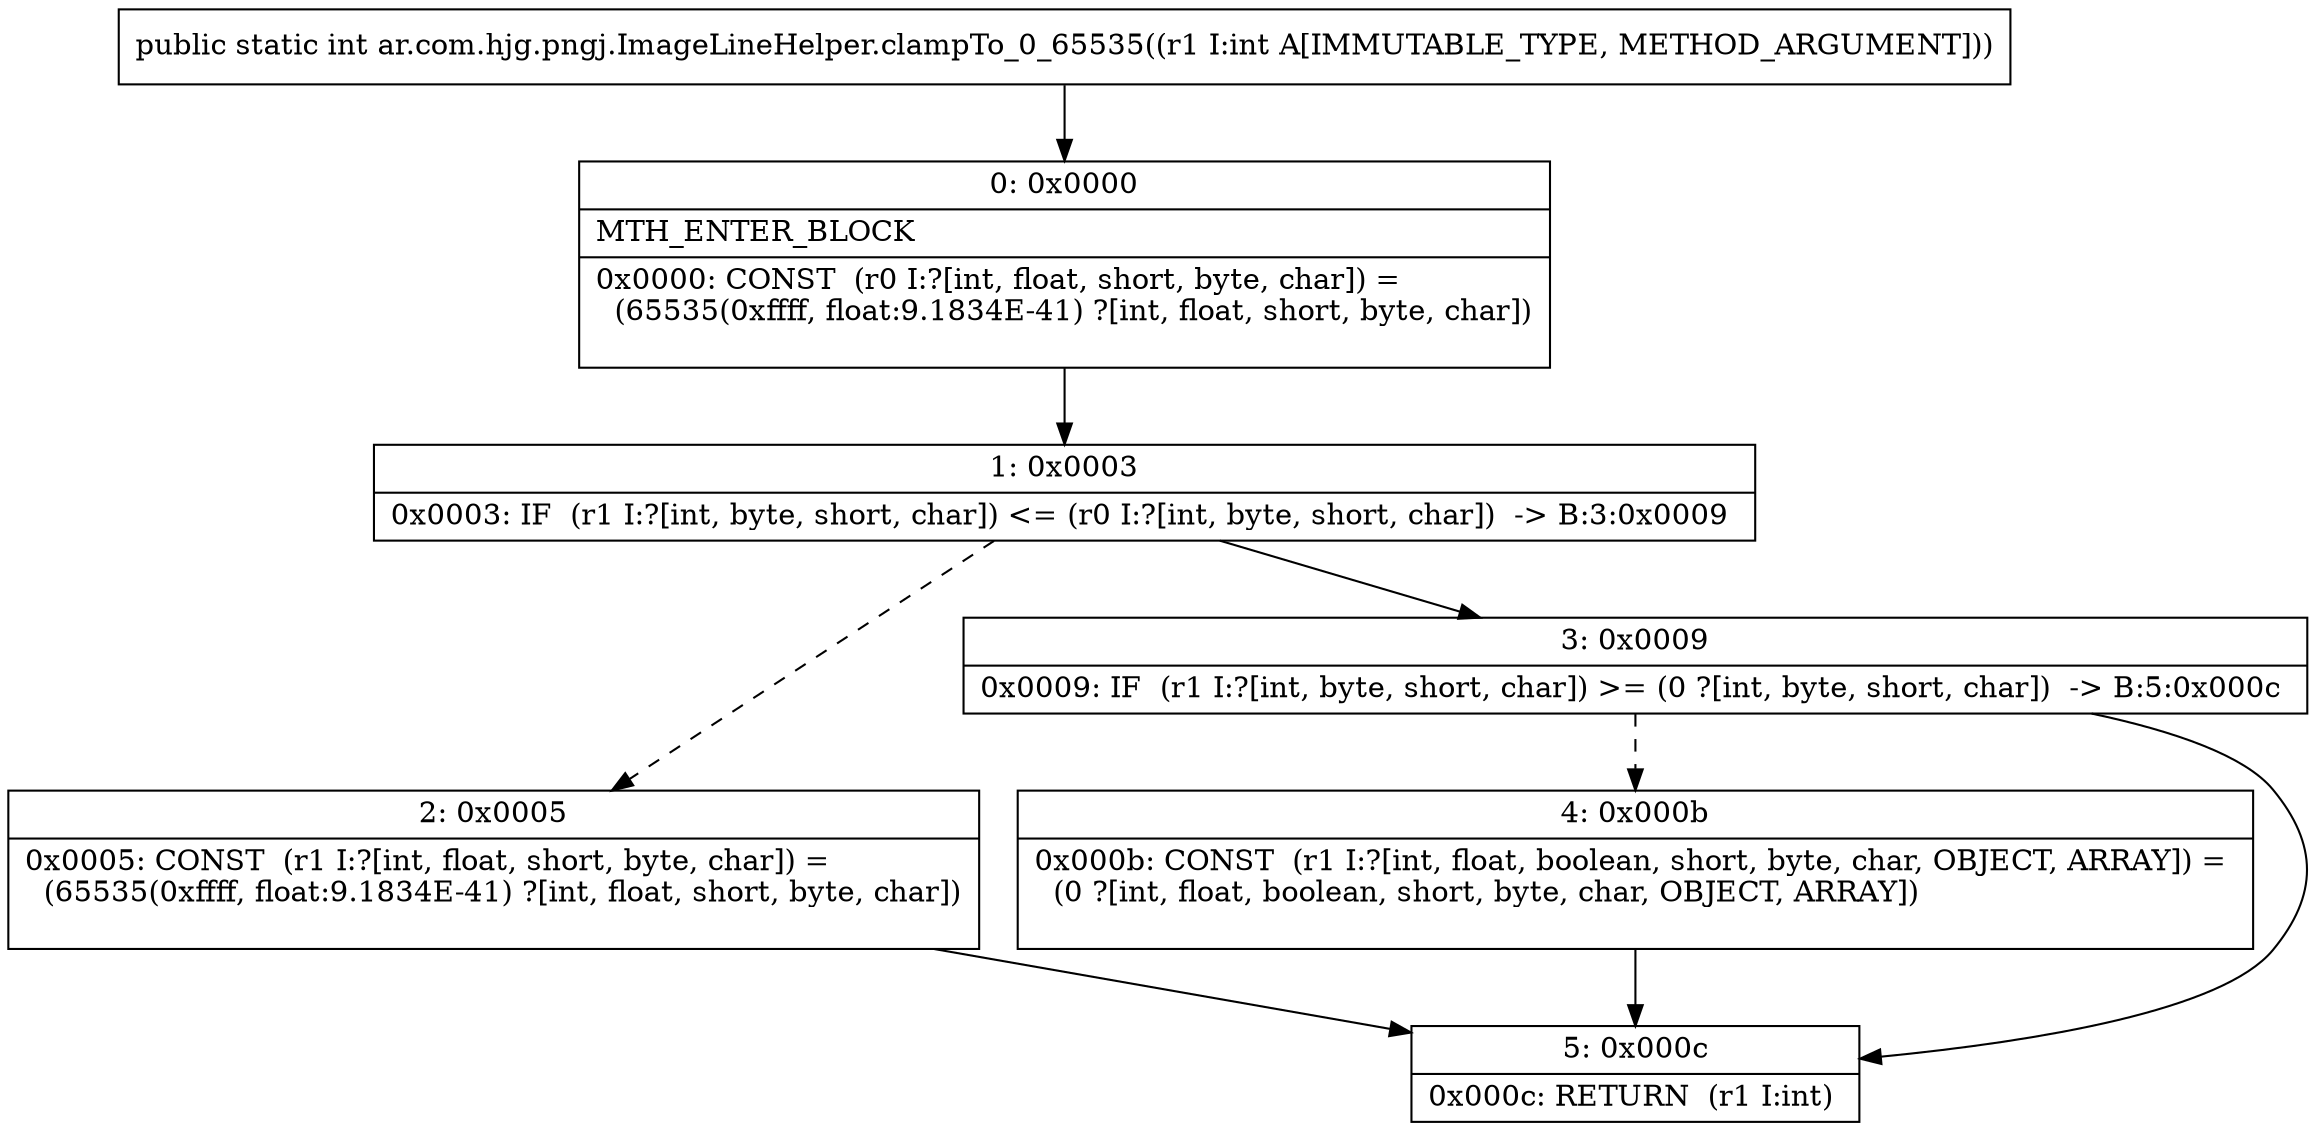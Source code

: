 digraph "CFG forar.com.hjg.pngj.ImageLineHelper.clampTo_0_65535(I)I" {
Node_0 [shape=record,label="{0\:\ 0x0000|MTH_ENTER_BLOCK\l|0x0000: CONST  (r0 I:?[int, float, short, byte, char]) = \l  (65535(0xffff, float:9.1834E\-41) ?[int, float, short, byte, char])\l \l}"];
Node_1 [shape=record,label="{1\:\ 0x0003|0x0003: IF  (r1 I:?[int, byte, short, char]) \<= (r0 I:?[int, byte, short, char])  \-\> B:3:0x0009 \l}"];
Node_2 [shape=record,label="{2\:\ 0x0005|0x0005: CONST  (r1 I:?[int, float, short, byte, char]) = \l  (65535(0xffff, float:9.1834E\-41) ?[int, float, short, byte, char])\l \l}"];
Node_3 [shape=record,label="{3\:\ 0x0009|0x0009: IF  (r1 I:?[int, byte, short, char]) \>= (0 ?[int, byte, short, char])  \-\> B:5:0x000c \l}"];
Node_4 [shape=record,label="{4\:\ 0x000b|0x000b: CONST  (r1 I:?[int, float, boolean, short, byte, char, OBJECT, ARRAY]) = \l  (0 ?[int, float, boolean, short, byte, char, OBJECT, ARRAY])\l \l}"];
Node_5 [shape=record,label="{5\:\ 0x000c|0x000c: RETURN  (r1 I:int) \l}"];
MethodNode[shape=record,label="{public static int ar.com.hjg.pngj.ImageLineHelper.clampTo_0_65535((r1 I:int A[IMMUTABLE_TYPE, METHOD_ARGUMENT])) }"];
MethodNode -> Node_0;
Node_0 -> Node_1;
Node_1 -> Node_2[style=dashed];
Node_1 -> Node_3;
Node_2 -> Node_5;
Node_3 -> Node_4[style=dashed];
Node_3 -> Node_5;
Node_4 -> Node_5;
}

